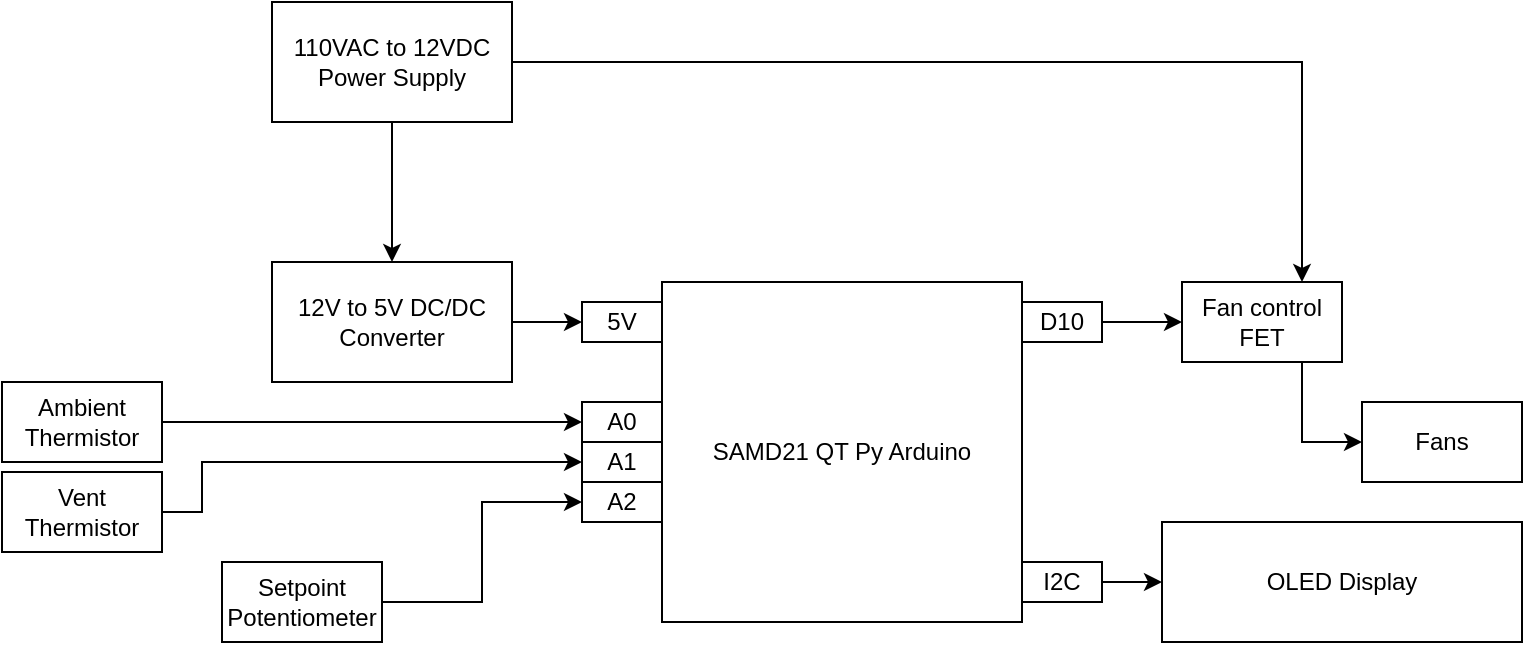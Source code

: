 <mxfile version="22.1.18" type="device">
  <diagram name="Page-1" id="GAj-2VuwrUqju5bssF9E">
    <mxGraphModel dx="1430" dy="786" grid="1" gridSize="10" guides="1" tooltips="1" connect="1" arrows="1" fold="1" page="1" pageScale="1" pageWidth="850" pageHeight="1100" math="0" shadow="0">
      <root>
        <mxCell id="0" />
        <mxCell id="1" parent="0" />
        <mxCell id="HV8AlajikwhqISP_ut1v-4" style="edgeStyle=orthogonalEdgeStyle;rounded=0;orthogonalLoop=1;jettySize=auto;html=1;" edge="1" parent="1" source="HV8AlajikwhqISP_ut1v-1" target="HV8AlajikwhqISP_ut1v-3">
          <mxGeometry relative="1" as="geometry" />
        </mxCell>
        <mxCell id="HV8AlajikwhqISP_ut1v-21" style="edgeStyle=orthogonalEdgeStyle;rounded=0;orthogonalLoop=1;jettySize=auto;html=1;entryX=0.75;entryY=0;entryDx=0;entryDy=0;" edge="1" parent="1" source="HV8AlajikwhqISP_ut1v-1" target="HV8AlajikwhqISP_ut1v-18">
          <mxGeometry relative="1" as="geometry" />
        </mxCell>
        <mxCell id="HV8AlajikwhqISP_ut1v-1" value="110VAC to 12VDC Power Supply" style="rounded=0;whiteSpace=wrap;html=1;" vertex="1" parent="1">
          <mxGeometry x="305" y="100" width="120" height="60" as="geometry" />
        </mxCell>
        <mxCell id="HV8AlajikwhqISP_ut1v-3" value="12V to 5V DC/DC Converter" style="rounded=0;whiteSpace=wrap;html=1;" vertex="1" parent="1">
          <mxGeometry x="305" y="230" width="120" height="60" as="geometry" />
        </mxCell>
        <mxCell id="HV8AlajikwhqISP_ut1v-5" style="edgeStyle=orthogonalEdgeStyle;rounded=0;orthogonalLoop=1;jettySize=auto;html=1;entryX=0;entryY=0.5;entryDx=0;entryDy=0;" edge="1" parent="1" source="HV8AlajikwhqISP_ut1v-3" target="HV8AlajikwhqISP_ut1v-8">
          <mxGeometry relative="1" as="geometry">
            <mxPoint x="763.93" y="302.987" as="targetPoint" />
          </mxGeometry>
        </mxCell>
        <mxCell id="HV8AlajikwhqISP_ut1v-7" value="SAMD21 QT Py Arduino" style="rounded=0;whiteSpace=wrap;html=1;" vertex="1" parent="1">
          <mxGeometry x="500" y="240" width="180" height="170" as="geometry" />
        </mxCell>
        <mxCell id="HV8AlajikwhqISP_ut1v-8" value="5V" style="rounded=0;whiteSpace=wrap;html=1;" vertex="1" parent="1">
          <mxGeometry x="460" y="250" width="40" height="20" as="geometry" />
        </mxCell>
        <mxCell id="HV8AlajikwhqISP_ut1v-15" style="edgeStyle=orthogonalEdgeStyle;rounded=0;orthogonalLoop=1;jettySize=auto;html=1;entryX=0;entryY=0.5;entryDx=0;entryDy=0;" edge="1" parent="1" source="HV8AlajikwhqISP_ut1v-9" target="HV8AlajikwhqISP_ut1v-12">
          <mxGeometry relative="1" as="geometry" />
        </mxCell>
        <mxCell id="HV8AlajikwhqISP_ut1v-9" value="Ambient Thermistor" style="rounded=0;whiteSpace=wrap;html=1;" vertex="1" parent="1">
          <mxGeometry x="170" y="290" width="80" height="40" as="geometry" />
        </mxCell>
        <mxCell id="HV8AlajikwhqISP_ut1v-16" style="edgeStyle=orthogonalEdgeStyle;rounded=0;orthogonalLoop=1;jettySize=auto;html=1;entryX=0;entryY=0.5;entryDx=0;entryDy=0;" edge="1" parent="1" source="HV8AlajikwhqISP_ut1v-10" target="HV8AlajikwhqISP_ut1v-13">
          <mxGeometry relative="1" as="geometry">
            <Array as="points">
              <mxPoint x="270" y="355" />
              <mxPoint x="270" y="330" />
            </Array>
          </mxGeometry>
        </mxCell>
        <mxCell id="HV8AlajikwhqISP_ut1v-10" value="Vent Thermistor" style="rounded=0;whiteSpace=wrap;html=1;" vertex="1" parent="1">
          <mxGeometry x="170" y="335" width="80" height="40" as="geometry" />
        </mxCell>
        <mxCell id="HV8AlajikwhqISP_ut1v-17" style="edgeStyle=orthogonalEdgeStyle;rounded=0;orthogonalLoop=1;jettySize=auto;html=1;entryX=0;entryY=0.5;entryDx=0;entryDy=0;" edge="1" parent="1" source="HV8AlajikwhqISP_ut1v-11" target="HV8AlajikwhqISP_ut1v-14">
          <mxGeometry relative="1" as="geometry" />
        </mxCell>
        <mxCell id="HV8AlajikwhqISP_ut1v-11" value="Setpoint Potentiometer" style="rounded=0;whiteSpace=wrap;html=1;" vertex="1" parent="1">
          <mxGeometry x="280" y="380" width="80" height="40" as="geometry" />
        </mxCell>
        <mxCell id="HV8AlajikwhqISP_ut1v-12" value="A0" style="rounded=0;whiteSpace=wrap;html=1;" vertex="1" parent="1">
          <mxGeometry x="460" y="300" width="40" height="20" as="geometry" />
        </mxCell>
        <mxCell id="HV8AlajikwhqISP_ut1v-13" value="A1" style="rounded=0;whiteSpace=wrap;html=1;" vertex="1" parent="1">
          <mxGeometry x="460" y="320" width="40" height="20" as="geometry" />
        </mxCell>
        <mxCell id="HV8AlajikwhqISP_ut1v-14" value="A2" style="rounded=0;whiteSpace=wrap;html=1;" vertex="1" parent="1">
          <mxGeometry x="460" y="340" width="40" height="20" as="geometry" />
        </mxCell>
        <mxCell id="HV8AlajikwhqISP_ut1v-23" style="edgeStyle=orthogonalEdgeStyle;rounded=0;orthogonalLoop=1;jettySize=auto;html=1;entryX=0;entryY=0.5;entryDx=0;entryDy=0;exitX=0.75;exitY=1;exitDx=0;exitDy=0;" edge="1" parent="1" source="HV8AlajikwhqISP_ut1v-18" target="HV8AlajikwhqISP_ut1v-22">
          <mxGeometry relative="1" as="geometry" />
        </mxCell>
        <mxCell id="HV8AlajikwhqISP_ut1v-18" value="Fan control FET" style="rounded=0;whiteSpace=wrap;html=1;" vertex="1" parent="1">
          <mxGeometry x="760" y="240" width="80" height="40" as="geometry" />
        </mxCell>
        <mxCell id="HV8AlajikwhqISP_ut1v-20" style="edgeStyle=orthogonalEdgeStyle;rounded=0;orthogonalLoop=1;jettySize=auto;html=1;entryX=0;entryY=0.5;entryDx=0;entryDy=0;" edge="1" parent="1" source="HV8AlajikwhqISP_ut1v-19" target="HV8AlajikwhqISP_ut1v-18">
          <mxGeometry relative="1" as="geometry" />
        </mxCell>
        <mxCell id="HV8AlajikwhqISP_ut1v-19" value="D10" style="rounded=0;whiteSpace=wrap;html=1;" vertex="1" parent="1">
          <mxGeometry x="680" y="250" width="40" height="20" as="geometry" />
        </mxCell>
        <mxCell id="HV8AlajikwhqISP_ut1v-22" value="Fans" style="rounded=0;whiteSpace=wrap;html=1;" vertex="1" parent="1">
          <mxGeometry x="850" y="300" width="80" height="40" as="geometry" />
        </mxCell>
        <mxCell id="HV8AlajikwhqISP_ut1v-24" value="OLED Display" style="rounded=0;whiteSpace=wrap;html=1;" vertex="1" parent="1">
          <mxGeometry x="750" y="360" width="180" height="60" as="geometry" />
        </mxCell>
        <mxCell id="HV8AlajikwhqISP_ut1v-26" style="edgeStyle=orthogonalEdgeStyle;rounded=0;orthogonalLoop=1;jettySize=auto;html=1;" edge="1" parent="1" source="HV8AlajikwhqISP_ut1v-25" target="HV8AlajikwhqISP_ut1v-24">
          <mxGeometry relative="1" as="geometry" />
        </mxCell>
        <mxCell id="HV8AlajikwhqISP_ut1v-25" value="I2C" style="rounded=0;whiteSpace=wrap;html=1;" vertex="1" parent="1">
          <mxGeometry x="680" y="380" width="40" height="20" as="geometry" />
        </mxCell>
      </root>
    </mxGraphModel>
  </diagram>
</mxfile>
